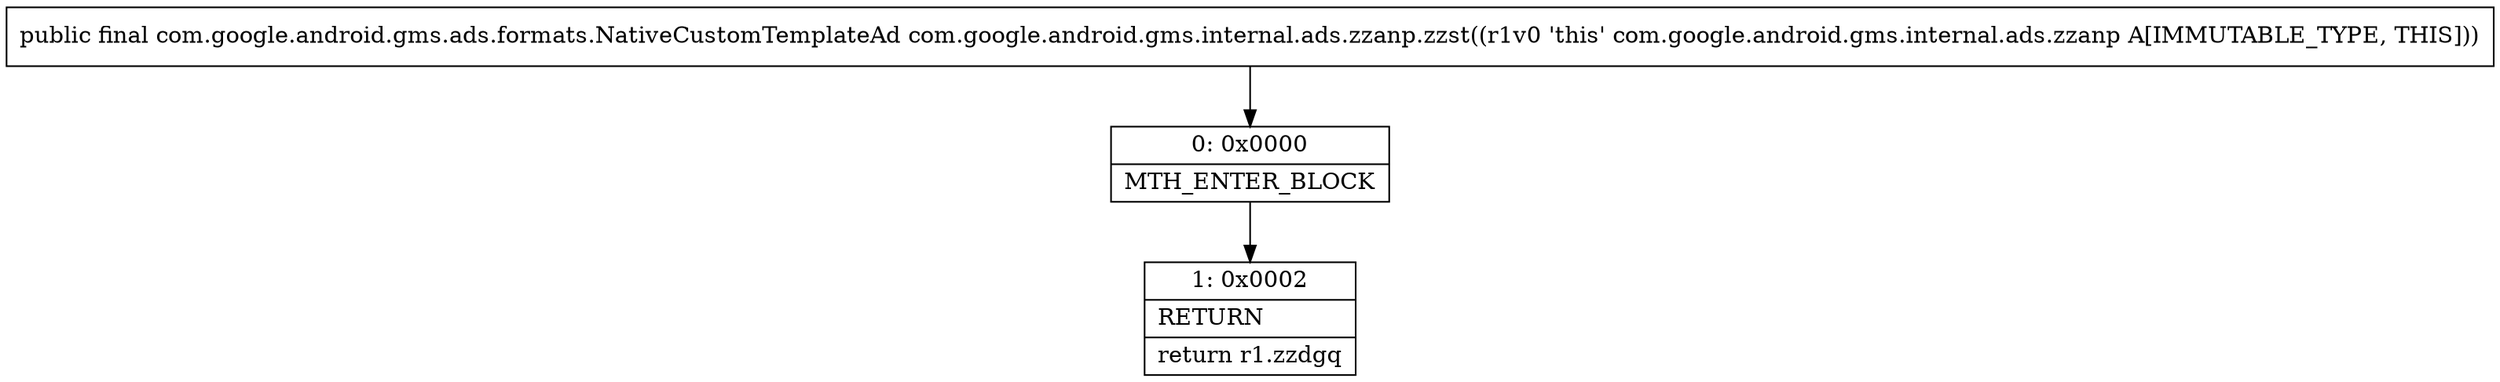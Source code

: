 digraph "CFG forcom.google.android.gms.internal.ads.zzanp.zzst()Lcom\/google\/android\/gms\/ads\/formats\/NativeCustomTemplateAd;" {
Node_0 [shape=record,label="{0\:\ 0x0000|MTH_ENTER_BLOCK\l}"];
Node_1 [shape=record,label="{1\:\ 0x0002|RETURN\l|return r1.zzdgq\l}"];
MethodNode[shape=record,label="{public final com.google.android.gms.ads.formats.NativeCustomTemplateAd com.google.android.gms.internal.ads.zzanp.zzst((r1v0 'this' com.google.android.gms.internal.ads.zzanp A[IMMUTABLE_TYPE, THIS])) }"];
MethodNode -> Node_0;
Node_0 -> Node_1;
}


